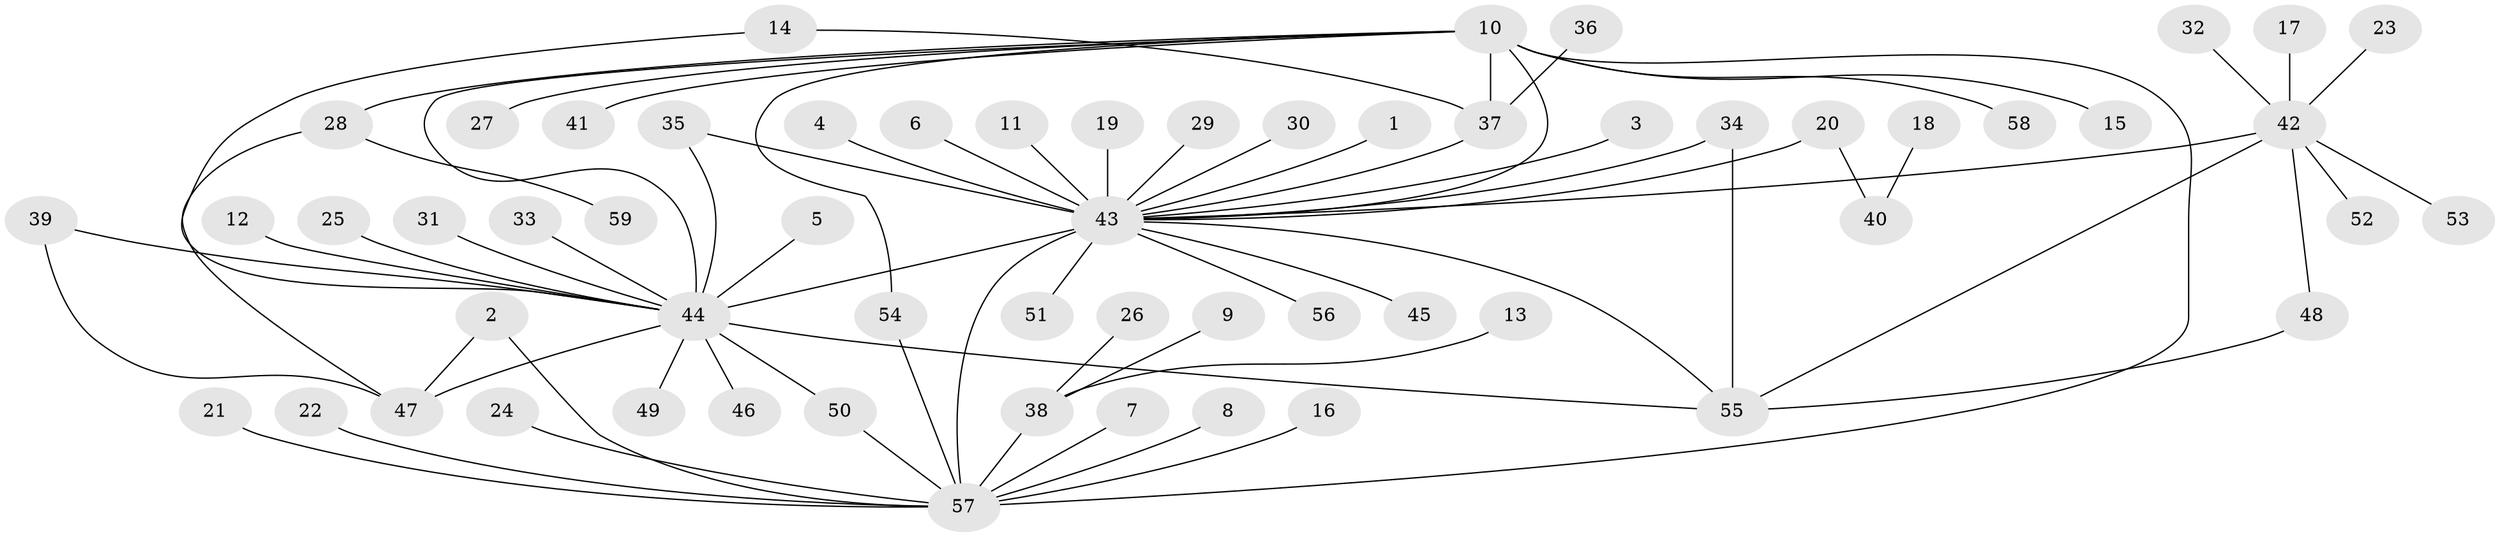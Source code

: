 // original degree distribution, {6: 0.02564102564102564, 12: 0.008547008547008548, 21: 0.008547008547008548, 13: 0.008547008547008548, 1: 0.5299145299145299, 2: 0.18803418803418803, 15: 0.008547008547008548, 7: 0.02564102564102564, 4: 0.042735042735042736, 5: 0.008547008547008548, 3: 0.13675213675213677, 11: 0.008547008547008548}
// Generated by graph-tools (version 1.1) at 2025/25/03/09/25 03:25:54]
// undirected, 59 vertices, 72 edges
graph export_dot {
graph [start="1"]
  node [color=gray90,style=filled];
  1;
  2;
  3;
  4;
  5;
  6;
  7;
  8;
  9;
  10;
  11;
  12;
  13;
  14;
  15;
  16;
  17;
  18;
  19;
  20;
  21;
  22;
  23;
  24;
  25;
  26;
  27;
  28;
  29;
  30;
  31;
  32;
  33;
  34;
  35;
  36;
  37;
  38;
  39;
  40;
  41;
  42;
  43;
  44;
  45;
  46;
  47;
  48;
  49;
  50;
  51;
  52;
  53;
  54;
  55;
  56;
  57;
  58;
  59;
  1 -- 43 [weight=1.0];
  2 -- 47 [weight=1.0];
  2 -- 57 [weight=1.0];
  3 -- 43 [weight=1.0];
  4 -- 43 [weight=1.0];
  5 -- 44 [weight=1.0];
  6 -- 43 [weight=1.0];
  7 -- 57 [weight=1.0];
  8 -- 57 [weight=1.0];
  9 -- 38 [weight=1.0];
  10 -- 15 [weight=1.0];
  10 -- 27 [weight=1.0];
  10 -- 28 [weight=2.0];
  10 -- 37 [weight=2.0];
  10 -- 41 [weight=1.0];
  10 -- 43 [weight=2.0];
  10 -- 44 [weight=1.0];
  10 -- 54 [weight=1.0];
  10 -- 57 [weight=2.0];
  10 -- 58 [weight=1.0];
  11 -- 43 [weight=2.0];
  12 -- 44 [weight=1.0];
  13 -- 38 [weight=1.0];
  14 -- 37 [weight=1.0];
  14 -- 44 [weight=1.0];
  16 -- 57 [weight=1.0];
  17 -- 42 [weight=1.0];
  18 -- 40 [weight=1.0];
  19 -- 43 [weight=1.0];
  20 -- 40 [weight=1.0];
  20 -- 43 [weight=1.0];
  21 -- 57 [weight=1.0];
  22 -- 57 [weight=1.0];
  23 -- 42 [weight=1.0];
  24 -- 57 [weight=1.0];
  25 -- 44 [weight=1.0];
  26 -- 38 [weight=1.0];
  28 -- 47 [weight=2.0];
  28 -- 59 [weight=1.0];
  29 -- 43 [weight=1.0];
  30 -- 43 [weight=1.0];
  31 -- 44 [weight=1.0];
  32 -- 42 [weight=1.0];
  33 -- 44 [weight=1.0];
  34 -- 43 [weight=1.0];
  34 -- 55 [weight=1.0];
  35 -- 43 [weight=3.0];
  35 -- 44 [weight=1.0];
  36 -- 37 [weight=1.0];
  37 -- 43 [weight=1.0];
  38 -- 57 [weight=1.0];
  39 -- 44 [weight=1.0];
  39 -- 47 [weight=1.0];
  42 -- 43 [weight=1.0];
  42 -- 48 [weight=1.0];
  42 -- 52 [weight=1.0];
  42 -- 53 [weight=1.0];
  42 -- 55 [weight=1.0];
  43 -- 44 [weight=3.0];
  43 -- 45 [weight=1.0];
  43 -- 51 [weight=1.0];
  43 -- 55 [weight=1.0];
  43 -- 56 [weight=1.0];
  43 -- 57 [weight=2.0];
  44 -- 46 [weight=1.0];
  44 -- 47 [weight=1.0];
  44 -- 49 [weight=1.0];
  44 -- 50 [weight=1.0];
  44 -- 55 [weight=1.0];
  48 -- 55 [weight=1.0];
  50 -- 57 [weight=1.0];
  54 -- 57 [weight=1.0];
}
